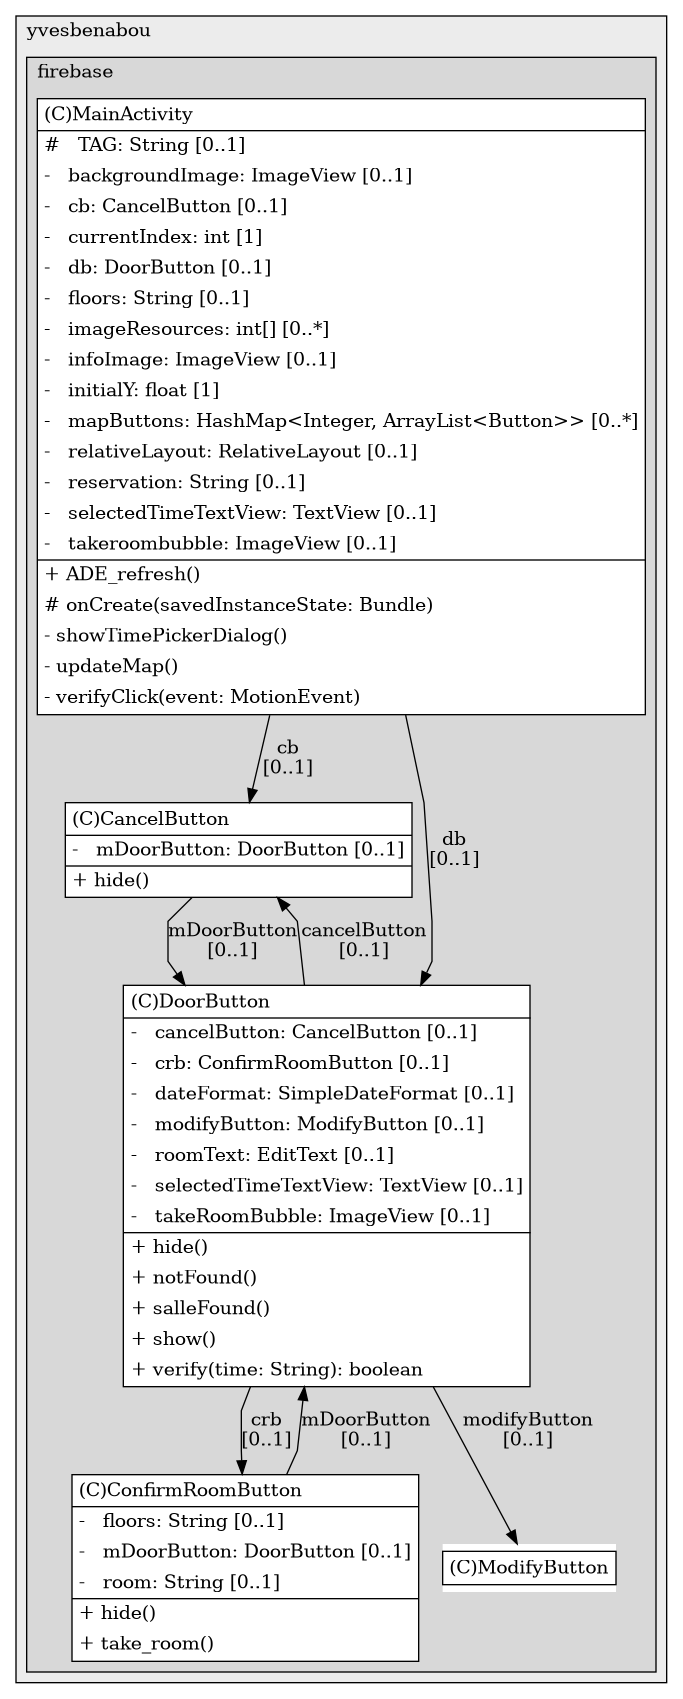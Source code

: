 @startuml

/' diagram meta data start
config=StructureConfiguration;
{
  "projectClassification": {
    "searchMode": "OpenProject", // OpenProject, AllProjects
    "includedProjects": "",
    "pathEndKeywords": "*.impl",
    "isClientPath": "",
    "isClientName": "",
    "isTestPath": "",
    "isTestName": "",
    "isMappingPath": "",
    "isMappingName": "",
    "isDataAccessPath": "",
    "isDataAccessName": "",
    "isDataStructurePath": "",
    "isDataStructureName": "",
    "isInterfaceStructuresPath": "",
    "isInterfaceStructuresName": "",
    "isEntryPointPath": "",
    "isEntryPointName": "",
    "treatFinalFieldsAsMandatory": false
  },
  "graphRestriction": {
    "classPackageExcludeFilter": "",
    "classPackageIncludeFilter": "",
    "classNameExcludeFilter": "",
    "classNameIncludeFilter": "",
    "methodNameExcludeFilter": "",
    "methodNameIncludeFilter": "",
    "removeByInheritance": "", // inheritance/annotation based filtering is done in a second step
    "removeByAnnotation": "",
    "removeByClassPackage": "", // cleanup the graph after inheritance/annotation based filtering is done
    "removeByClassName": "",
    "cutMappings": false,
    "cutEnum": true,
    "cutTests": true,
    "cutClient": true,
    "cutDataAccess": false,
    "cutInterfaceStructures": false,
    "cutDataStructures": false,
    "cutGetterAndSetter": true,
    "cutConstructors": true
  },
  "graphTraversal": {
    "forwardDepth": 6,
    "backwardDepth": 6,
    "classPackageExcludeFilter": "",
    "classPackageIncludeFilter": "",
    "classNameExcludeFilter": "",
    "classNameIncludeFilter": "",
    "methodNameExcludeFilter": "",
    "methodNameIncludeFilter": "",
    "hideMappings": false,
    "hideDataStructures": false,
    "hidePrivateMethods": true,
    "hideInterfaceCalls": true, // indirection: implementation -> interface (is hidden) -> implementation
    "onlyShowApplicationEntryPoints": false, // root node is included
    "useMethodCallsForStructureDiagram": "ForwardOnly" // ForwardOnly, BothDirections, No
  },
  "details": {
    "aggregation": "GroupByClass", // ByClass, GroupByClass, None
    "showClassGenericTypes": true,
    "showMethods": true,
    "showMethodParameterNames": true,
    "showMethodParameterTypes": true,
    "showMethodReturnType": true,
    "showPackageLevels": 2,
    "showDetailedClassStructure": true
  },
  "rootClass": "github.yvesbenabou.firebase.MainActivity",
  "extensionCallbackMethod": "" // qualified.class.name#methodName - signature: public static String method(String)
}
diagram meta data end '/



digraph g {
    rankdir="TB"
    splines=polyline
    

'nodes 
subgraph cluster_366045671 { 
   	label=yvesbenabou
	labeljust=l
	fillcolor="#ececec"
	style=filled
   
   subgraph cluster_172904914 { 
   	label=firebase
	labeljust=l
	fillcolor="#d8d8d8"
	style=filled
   
   CancelButton1185936551[
	label=<<TABLE BORDER="1" CELLBORDER="0" CELLPADDING="4" CELLSPACING="0">
<TR><TD ALIGN="LEFT" >(C)CancelButton</TD></TR>
<HR/>
<TR><TD ALIGN="LEFT" >-   mDoorButton: DoorButton [0..1]</TD></TR>
<HR/>
<TR><TD ALIGN="LEFT" >+ hide()</TD></TR>
</TABLE>>
	style=filled
	margin=0
	shape=plaintext
	fillcolor="#FFFFFF"
];

ConfirmRoomButton1185936551[
	label=<<TABLE BORDER="1" CELLBORDER="0" CELLPADDING="4" CELLSPACING="0">
<TR><TD ALIGN="LEFT" >(C)ConfirmRoomButton</TD></TR>
<HR/>
<TR><TD ALIGN="LEFT" >-   floors: String [0..1]</TD></TR>
<TR><TD ALIGN="LEFT" >-   mDoorButton: DoorButton [0..1]</TD></TR>
<TR><TD ALIGN="LEFT" >-   room: String [0..1]</TD></TR>
<HR/>
<TR><TD ALIGN="LEFT" >+ hide()</TD></TR>
<TR><TD ALIGN="LEFT" >+ take_room()</TD></TR>
</TABLE>>
	style=filled
	margin=0
	shape=plaintext
	fillcolor="#FFFFFF"
];

DoorButton1185936551[
	label=<<TABLE BORDER="1" CELLBORDER="0" CELLPADDING="4" CELLSPACING="0">
<TR><TD ALIGN="LEFT" >(C)DoorButton</TD></TR>
<HR/>
<TR><TD ALIGN="LEFT" >-   cancelButton: CancelButton [0..1]</TD></TR>
<TR><TD ALIGN="LEFT" >-   crb: ConfirmRoomButton [0..1]</TD></TR>
<TR><TD ALIGN="LEFT" >-   dateFormat: SimpleDateFormat [0..1]</TD></TR>
<TR><TD ALIGN="LEFT" >-   modifyButton: ModifyButton [0..1]</TD></TR>
<TR><TD ALIGN="LEFT" >-   roomText: EditText [0..1]</TD></TR>
<TR><TD ALIGN="LEFT" >-   selectedTimeTextView: TextView [0..1]</TD></TR>
<TR><TD ALIGN="LEFT" >-   takeRoomBubble: ImageView [0..1]</TD></TR>
<HR/>
<TR><TD ALIGN="LEFT" >+ hide()</TD></TR>
<TR><TD ALIGN="LEFT" >+ notFound()</TD></TR>
<TR><TD ALIGN="LEFT" >+ salleFound()</TD></TR>
<TR><TD ALIGN="LEFT" >+ show()</TD></TR>
<TR><TD ALIGN="LEFT" >+ verify(time: String): boolean</TD></TR>
</TABLE>>
	style=filled
	margin=0
	shape=plaintext
	fillcolor="#FFFFFF"
];

MainActivity1185936551[
	label=<<TABLE BORDER="1" CELLBORDER="0" CELLPADDING="4" CELLSPACING="0">
<TR><TD ALIGN="LEFT" >(C)MainActivity</TD></TR>
<HR/>
<TR><TD ALIGN="LEFT" >#   TAG: String [0..1]</TD></TR>
<TR><TD ALIGN="LEFT" >-   backgroundImage: ImageView [0..1]</TD></TR>
<TR><TD ALIGN="LEFT" >-   cb: CancelButton [0..1]</TD></TR>
<TR><TD ALIGN="LEFT" >-   currentIndex: int [1]</TD></TR>
<TR><TD ALIGN="LEFT" >-   db: DoorButton [0..1]</TD></TR>
<TR><TD ALIGN="LEFT" >-   floors: String [0..1]</TD></TR>
<TR><TD ALIGN="LEFT" >-   imageResources: int[] [0..*]</TD></TR>
<TR><TD ALIGN="LEFT" >-   infoImage: ImageView [0..1]</TD></TR>
<TR><TD ALIGN="LEFT" >-   initialY: float [1]</TD></TR>
<TR><TD ALIGN="LEFT" >-   mapButtons: HashMap&lt;Integer, ArrayList&lt;Button&gt;&gt; [0..*]</TD></TR>
<TR><TD ALIGN="LEFT" >-   relativeLayout: RelativeLayout [0..1]</TD></TR>
<TR><TD ALIGN="LEFT" >-   reservation: String [0..1]</TD></TR>
<TR><TD ALIGN="LEFT" >-   selectedTimeTextView: TextView [0..1]</TD></TR>
<TR><TD ALIGN="LEFT" >-   takeroombubble: ImageView [0..1]</TD></TR>
<HR/>
<TR><TD ALIGN="LEFT" >+ ADE_refresh()</TD></TR>
<TR><TD ALIGN="LEFT" ># onCreate(savedInstanceState: Bundle)</TD></TR>
<TR><TD ALIGN="LEFT" >- showTimePickerDialog()</TD></TR>
<TR><TD ALIGN="LEFT" >- updateMap()</TD></TR>
<TR><TD ALIGN="LEFT" >- verifyClick(event: MotionEvent)</TD></TR>
</TABLE>>
	style=filled
	margin=0
	shape=plaintext
	fillcolor="#FFFFFF"
];

ModifyButton1185936551[
	label=<<TABLE BORDER="1" CELLBORDER="0" CELLPADDING="4" CELLSPACING="0">
<TR><TD ALIGN="LEFT" >(C)ModifyButton</TD></TR>
</TABLE>>
	style=filled
	margin=0
	shape=plaintext
	fillcolor="#FFFFFF"
];
} 
} 

'edges    
CancelButton1185936551 -> DoorButton1185936551[label="mDoorButton
[0..1]"];
ConfirmRoomButton1185936551 -> DoorButton1185936551[label="mDoorButton
[0..1]"];
DoorButton1185936551 -> CancelButton1185936551[label="cancelButton
[0..1]"];
DoorButton1185936551 -> ConfirmRoomButton1185936551[label="crb
[0..1]"];
DoorButton1185936551 -> ModifyButton1185936551[label="modifyButton
[0..1]"];
MainActivity1185936551 -> CancelButton1185936551[label="cb
[0..1]"];
MainActivity1185936551 -> DoorButton1185936551[label="db
[0..1]"];
    
}
@enduml